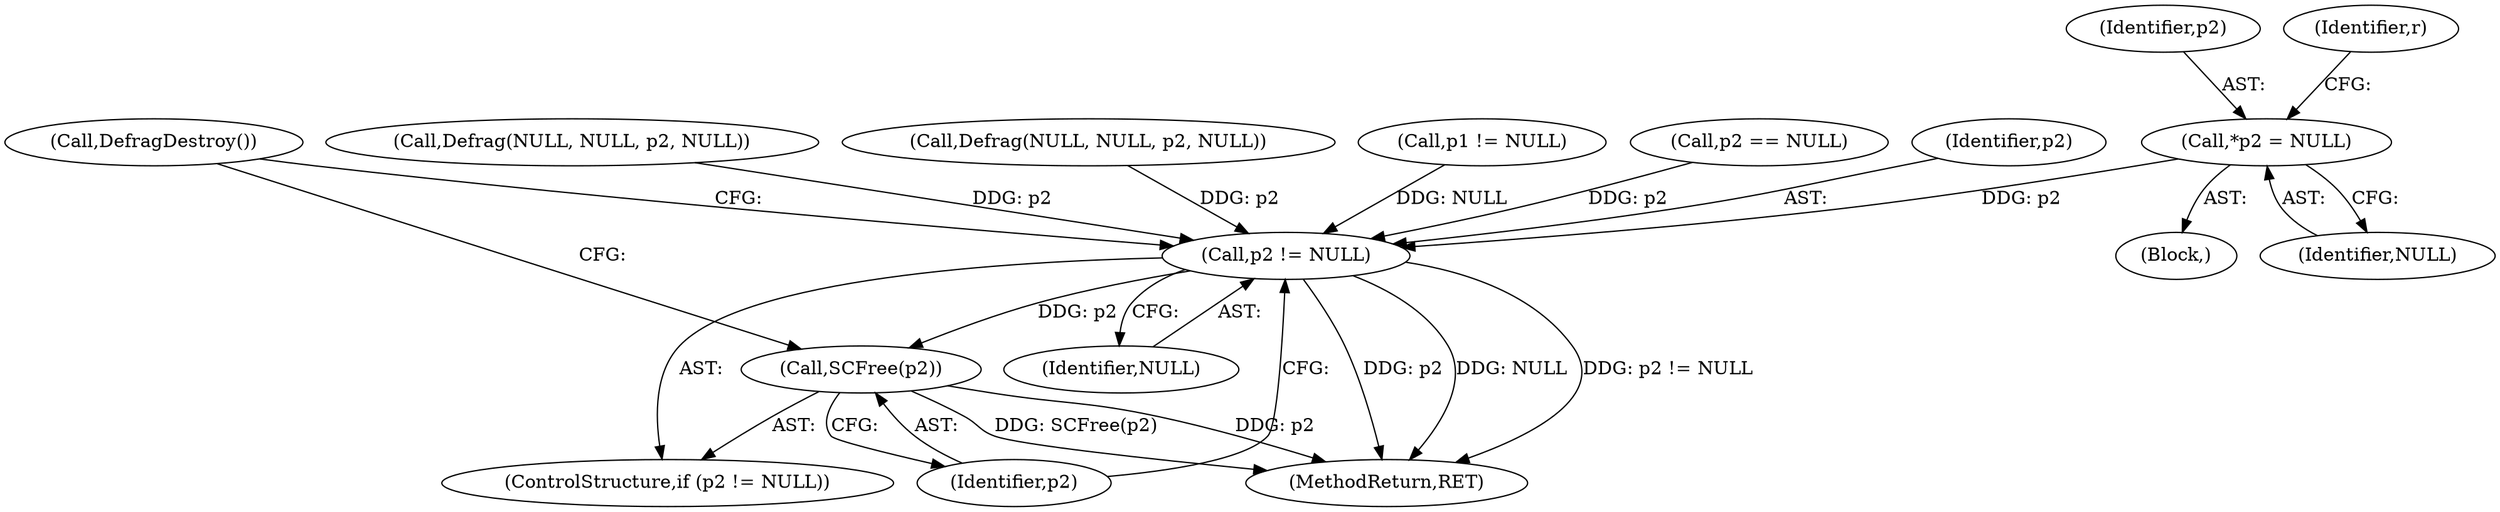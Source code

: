 digraph "0_suricata_4a04f814b15762eb446a5ead4d69d021512df6f8_11@pointer" {
"1000111" [label="(Call,*p2 = NULL)"];
"1000234" [label="(Call,p2 != NULL)"];
"1000237" [label="(Call,SCFree(p2))"];
"1000228" [label="(Call,p1 != NULL)"];
"1000113" [label="(Identifier,NULL)"];
"1000233" [label="(ControlStructure,if (p2 != NULL))"];
"1000111" [label="(Call,*p2 = NULL)"];
"1000145" [label="(Call,p2 == NULL)"];
"1000237" [label="(Call,SCFree(p2))"];
"1000236" [label="(Identifier,NULL)"];
"1000239" [label="(Call,DefragDestroy())"];
"1000112" [label="(Identifier,p2)"];
"1000105" [label="(Block,)"];
"1000235" [label="(Identifier,p2)"];
"1000164" [label="(Call,Defrag(NULL, NULL, p2, NULL))"];
"1000238" [label="(Identifier,p2)"];
"1000234" [label="(Call,p2 != NULL)"];
"1000216" [label="(Call,Defrag(NULL, NULL, p2, NULL))"];
"1000242" [label="(MethodReturn,RET)"];
"1000116" [label="(Identifier,r)"];
"1000111" -> "1000105"  [label="AST: "];
"1000111" -> "1000113"  [label="CFG: "];
"1000112" -> "1000111"  [label="AST: "];
"1000113" -> "1000111"  [label="AST: "];
"1000116" -> "1000111"  [label="CFG: "];
"1000111" -> "1000234"  [label="DDG: p2"];
"1000234" -> "1000233"  [label="AST: "];
"1000234" -> "1000236"  [label="CFG: "];
"1000235" -> "1000234"  [label="AST: "];
"1000236" -> "1000234"  [label="AST: "];
"1000238" -> "1000234"  [label="CFG: "];
"1000239" -> "1000234"  [label="CFG: "];
"1000234" -> "1000242"  [label="DDG: p2"];
"1000234" -> "1000242"  [label="DDG: NULL"];
"1000234" -> "1000242"  [label="DDG: p2 != NULL"];
"1000216" -> "1000234"  [label="DDG: p2"];
"1000164" -> "1000234"  [label="DDG: p2"];
"1000145" -> "1000234"  [label="DDG: p2"];
"1000228" -> "1000234"  [label="DDG: NULL"];
"1000234" -> "1000237"  [label="DDG: p2"];
"1000237" -> "1000233"  [label="AST: "];
"1000237" -> "1000238"  [label="CFG: "];
"1000238" -> "1000237"  [label="AST: "];
"1000239" -> "1000237"  [label="CFG: "];
"1000237" -> "1000242"  [label="DDG: SCFree(p2)"];
"1000237" -> "1000242"  [label="DDG: p2"];
}
